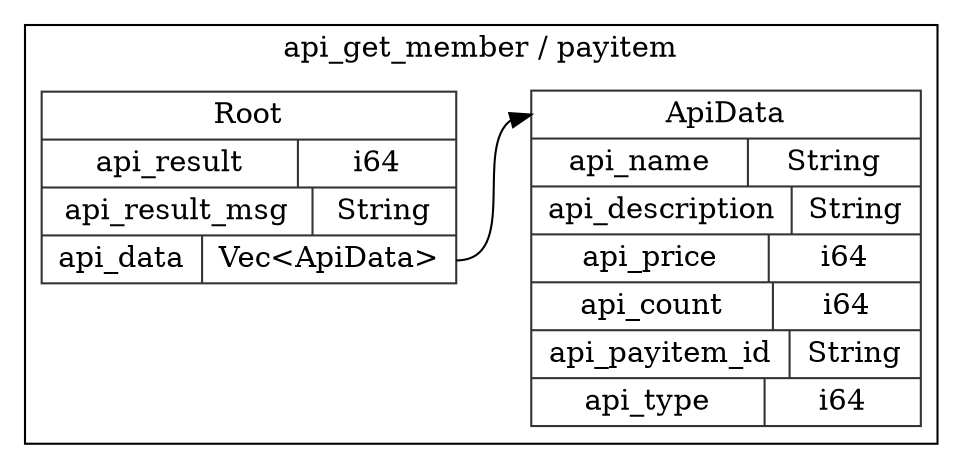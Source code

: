 digraph {
  rankdir=LR;
  subgraph cluster_0 {
    label="api_get_member / payitem";
    node [style="filled", color=white, style="solid", color=gray20];
    api_get_member__payitem__ApiData [label="<ApiData> ApiData  | { api_name | <api_name> String } | { api_description | <api_description> String } | { api_price | <api_price> i64 } | { api_count | <api_count> i64 } | { api_payitem_id | <api_payitem_id> String } | { api_type | <api_type> i64 }", shape=record];
    api_get_member__payitem__Root [label="<Root> Root  | { api_result | <api_result> i64 } | { api_result_msg | <api_result_msg> String } | { api_data | <api_data> Vec\<ApiData\> }", shape=record];
    api_get_member__payitem__Root:api_data:e -> api_get_member__payitem__ApiData:ApiData:w;
  }
}
